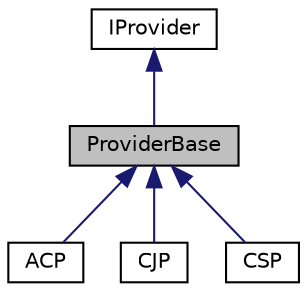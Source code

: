 digraph "ProviderBase"
{
 // LATEX_PDF_SIZE
  edge [fontname="Helvetica",fontsize="10",labelfontname="Helvetica",labelfontsize="10"];
  node [fontname="Helvetica",fontsize="10",shape=record];
  Node1 [label="ProviderBase",height=0.2,width=0.4,color="black", fillcolor="grey75", style="filled", fontcolor="black",tooltip="The entropy provider base class; this is not an operable class"];
  Node2 -> Node1 [dir="back",color="midnightblue",fontsize="10",style="solid",fontname="Helvetica"];
  Node2 [label="IProvider",height=0.2,width=0.4,color="black", fillcolor="white", style="filled",URL="$class_i_provider.html",tooltip="The entropy providers virtual interface class."];
  Node1 -> Node3 [dir="back",color="midnightblue",fontsize="10",style="solid",fontname="Helvetica"];
  Node3 [label="ACP",height=0.2,width=0.4,color="black", fillcolor="white", style="filled",URL="$class_a_c_p.html",tooltip="An implementation of an Auto Collection seed Provider"];
  Node1 -> Node4 [dir="back",color="midnightblue",fontsize="10",style="solid",fontname="Helvetica"];
  Node4 [label="CJP",height=0.2,width=0.4,color="black", fillcolor="white", style="filled",URL="$class_c_j_p.html",tooltip="The CPU Jitter entropy Provider"];
  Node1 -> Node5 [dir="back",color="midnightblue",fontsize="10",style="solid",fontname="Helvetica"];
  Node5 [label="CSP",height=0.2,width=0.4,color="black", fillcolor="white", style="filled",URL="$class_c_s_p.html",tooltip="An implementation of an entropy source provider using the system secure random generator"];
}
